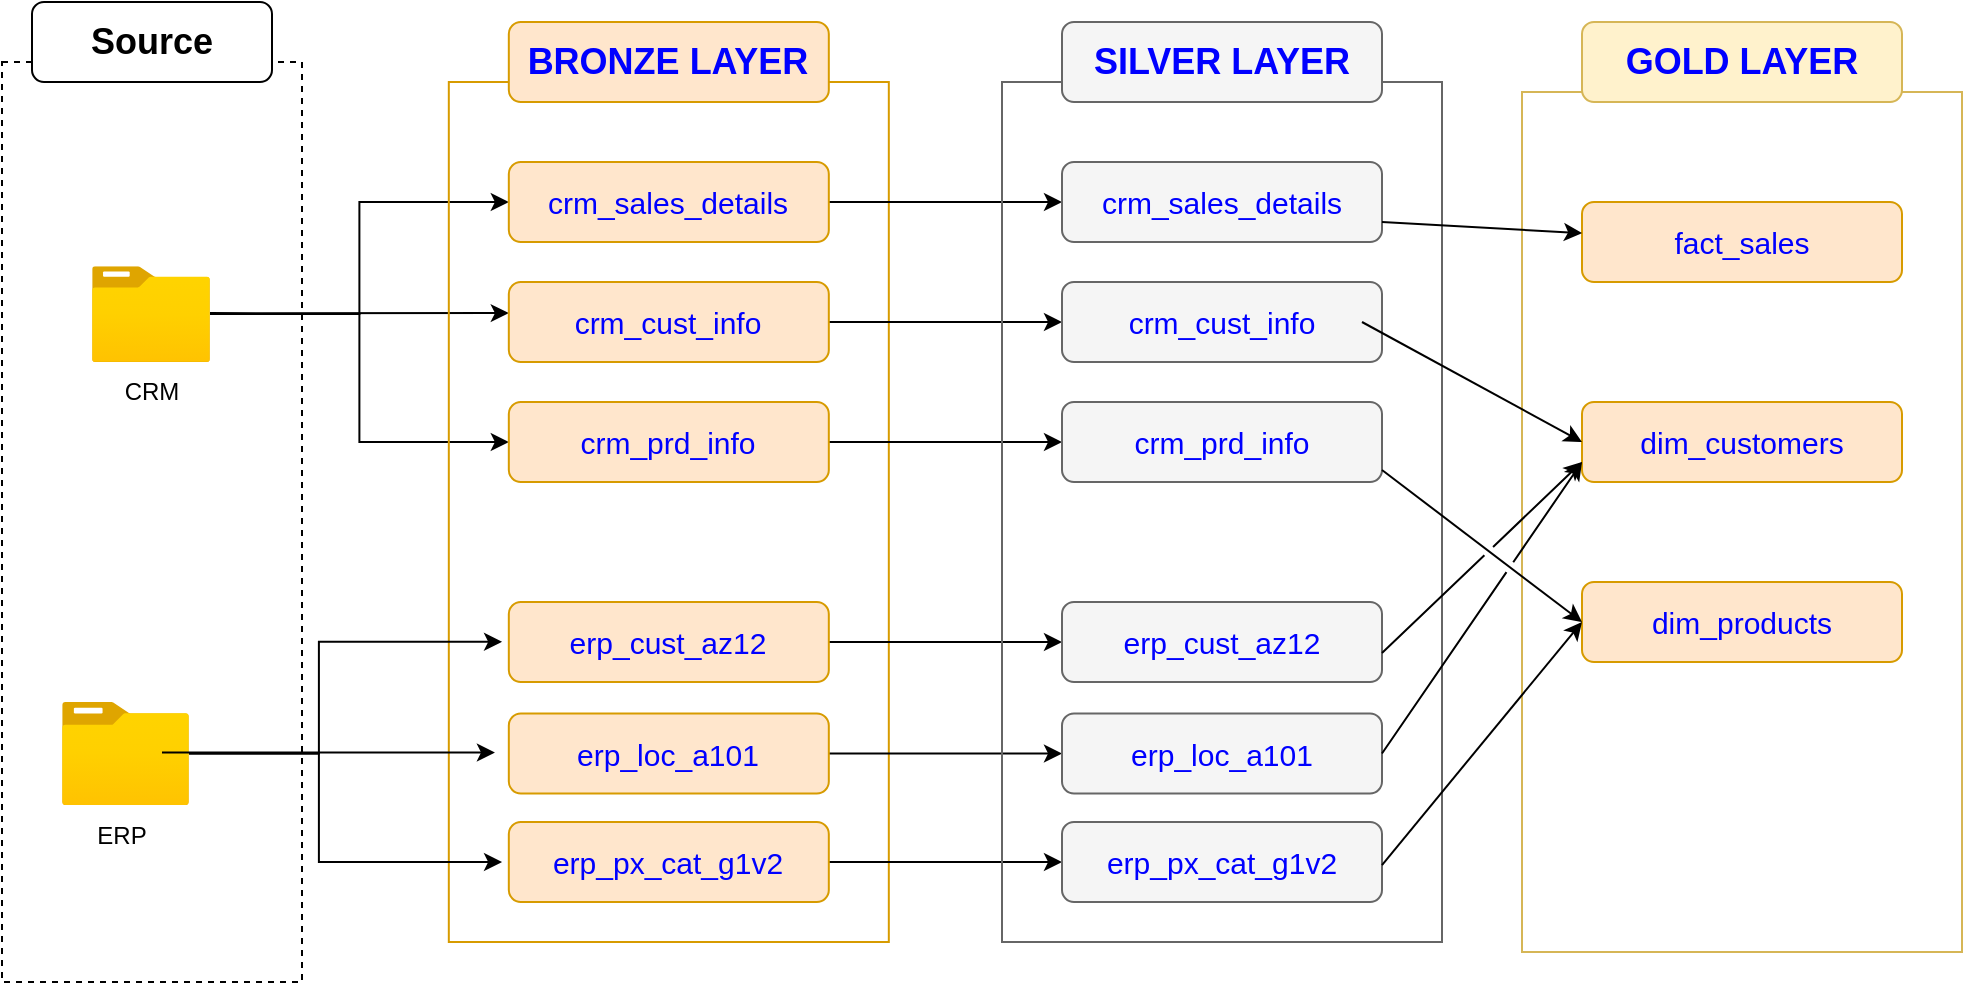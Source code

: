 <mxfile version="24.7.17">
  <diagram name="Page-1" id="7AYTSORXuS7OAUIZUSHZ">
    <mxGraphModel dx="1332" dy="558" grid="1" gridSize="10" guides="1" tooltips="1" connect="1" arrows="1" fold="1" page="1" pageScale="1" pageWidth="1169" pageHeight="827" math="0" shadow="0">
      <root>
        <mxCell id="0" />
        <mxCell id="1" parent="0" />
        <mxCell id="Giix5Szjgbii0EV0NEsa-1" value="" style="rounded=0;whiteSpace=wrap;html=1;fillColor=none;dashed=1;" vertex="1" parent="1">
          <mxGeometry x="70" y="40" width="150" height="460" as="geometry" />
        </mxCell>
        <mxCell id="Giix5Szjgbii0EV0NEsa-2" value="&lt;font style=&quot;font-size: 18px;&quot;&gt;&lt;b&gt;Source&lt;/b&gt;&lt;/font&gt;" style="rounded=1;whiteSpace=wrap;html=1;" vertex="1" parent="1">
          <mxGeometry x="85" y="10" width="120" height="40" as="geometry" />
        </mxCell>
        <mxCell id="Giix5Szjgbii0EV0NEsa-49" style="edgeStyle=orthogonalEdgeStyle;rounded=0;orthogonalLoop=1;jettySize=auto;html=1;entryX=0;entryY=0.5;entryDx=0;entryDy=0;" edge="1" parent="1" source="Giix5Szjgbii0EV0NEsa-3" target="Giix5Szjgbii0EV0NEsa-7">
          <mxGeometry relative="1" as="geometry" />
        </mxCell>
        <mxCell id="Giix5Szjgbii0EV0NEsa-50" style="edgeStyle=orthogonalEdgeStyle;rounded=0;orthogonalLoop=1;jettySize=auto;html=1;entryX=0;entryY=0.5;entryDx=0;entryDy=0;" edge="1" parent="1" source="Giix5Szjgbii0EV0NEsa-3" target="Giix5Szjgbii0EV0NEsa-8">
          <mxGeometry relative="1" as="geometry" />
        </mxCell>
        <mxCell id="Giix5Szjgbii0EV0NEsa-52" style="edgeStyle=orthogonalEdgeStyle;rounded=0;orthogonalLoop=1;jettySize=auto;html=1;entryX=0;entryY=0.5;entryDx=0;entryDy=0;" edge="1" parent="1">
          <mxGeometry relative="1" as="geometry">
            <mxPoint x="174" y="165.56" as="sourcePoint" />
            <mxPoint x="323.41" y="165.56" as="targetPoint" />
            <Array as="points">
              <mxPoint x="200" y="165.56" />
              <mxPoint x="200" y="165.56" />
            </Array>
          </mxGeometry>
        </mxCell>
        <mxCell id="Giix5Szjgbii0EV0NEsa-3" value="" style="image;aspect=fixed;html=1;points=[];align=center;fontSize=12;image=img/lib/azure2/general/Folder_Blank.svg;" vertex="1" parent="1">
          <mxGeometry x="115" y="142.12" width="59" height="47.88" as="geometry" />
        </mxCell>
        <mxCell id="Giix5Szjgbii0EV0NEsa-4" value="" style="image;aspect=fixed;html=1;points=[];align=center;fontSize=12;image=img/lib/azure2/general/Folder_Blank.svg;" vertex="1" parent="1">
          <mxGeometry x="100" y="360" width="63.5" height="51.53" as="geometry" />
        </mxCell>
        <mxCell id="Giix5Szjgbii0EV0NEsa-5" value="" style="rounded=0;whiteSpace=wrap;html=1;fillColor=none;strokeColor=#d79b00;" vertex="1" parent="1">
          <mxGeometry x="293.41" y="50" width="220" height="430" as="geometry" />
        </mxCell>
        <mxCell id="Giix5Szjgbii0EV0NEsa-6" value="&lt;font style=&quot;font-size: 18px;&quot;&gt;&lt;b&gt;BRONZE LAYER&lt;/b&gt;&lt;/font&gt;" style="rounded=1;whiteSpace=wrap;html=1;fillColor=#ffe6cc;strokeColor=#d79b00;fontColor=#0000FF;" vertex="1" parent="1">
          <mxGeometry x="323.41" y="20" width="160" height="40" as="geometry" />
        </mxCell>
        <mxCell id="Giix5Szjgbii0EV0NEsa-69" style="edgeStyle=orthogonalEdgeStyle;rounded=0;orthogonalLoop=1;jettySize=auto;html=1;entryX=0;entryY=0.5;entryDx=0;entryDy=0;" edge="1" parent="1" source="Giix5Szjgbii0EV0NEsa-7" target="Giix5Szjgbii0EV0NEsa-63">
          <mxGeometry relative="1" as="geometry" />
        </mxCell>
        <mxCell id="Giix5Szjgbii0EV0NEsa-7" value="&lt;font style=&quot;font-size: 15px;&quot;&gt;crm_sales_details&lt;/font&gt;" style="rounded=1;whiteSpace=wrap;html=1;fillColor=#ffe6cc;strokeColor=#d79b00;fontColor=#0000FF;" vertex="1" parent="1">
          <mxGeometry x="323.41" y="90" width="160" height="40" as="geometry" />
        </mxCell>
        <mxCell id="Giix5Szjgbii0EV0NEsa-71" style="edgeStyle=orthogonalEdgeStyle;rounded=0;orthogonalLoop=1;jettySize=auto;html=1;entryX=0;entryY=0.5;entryDx=0;entryDy=0;" edge="1" parent="1" source="Giix5Szjgbii0EV0NEsa-8" target="Giix5Szjgbii0EV0NEsa-64">
          <mxGeometry relative="1" as="geometry" />
        </mxCell>
        <mxCell id="Giix5Szjgbii0EV0NEsa-8" value="&lt;font style=&quot;font-size: 15px;&quot;&gt;crm_prd_info&lt;/font&gt;" style="rounded=1;whiteSpace=wrap;html=1;fillColor=#ffe6cc;strokeColor=#d79b00;fontColor=#0000FF;" vertex="1" parent="1">
          <mxGeometry x="323.41" y="210" width="160" height="40" as="geometry" />
        </mxCell>
        <mxCell id="Giix5Szjgbii0EV0NEsa-70" style="edgeStyle=orthogonalEdgeStyle;rounded=0;orthogonalLoop=1;jettySize=auto;html=1;" edge="1" parent="1" source="Giix5Szjgbii0EV0NEsa-9" target="Giix5Szjgbii0EV0NEsa-65">
          <mxGeometry relative="1" as="geometry" />
        </mxCell>
        <mxCell id="Giix5Szjgbii0EV0NEsa-9" value="&lt;font style=&quot;font-size: 15px;&quot;&gt;crm_cust_info&lt;/font&gt;" style="rounded=1;whiteSpace=wrap;html=1;fillColor=#ffe6cc;strokeColor=#d79b00;fontColor=#0000FF;" vertex="1" parent="1">
          <mxGeometry x="323.41" y="150" width="160" height="40" as="geometry" />
        </mxCell>
        <mxCell id="Giix5Szjgbii0EV0NEsa-72" style="edgeStyle=orthogonalEdgeStyle;rounded=0;orthogonalLoop=1;jettySize=auto;html=1;" edge="1" parent="1" source="Giix5Szjgbii0EV0NEsa-11" target="Giix5Szjgbii0EV0NEsa-66">
          <mxGeometry relative="1" as="geometry" />
        </mxCell>
        <mxCell id="Giix5Szjgbii0EV0NEsa-11" value="&lt;font style=&quot;font-size: 15px;&quot;&gt;erp_cust_az12&lt;/font&gt;" style="rounded=1;whiteSpace=wrap;html=1;fillColor=#ffe6cc;strokeColor=#d79b00;fontColor=#0000FF;" vertex="1" parent="1">
          <mxGeometry x="323.41" y="310" width="160" height="40" as="geometry" />
        </mxCell>
        <mxCell id="Giix5Szjgbii0EV0NEsa-73" style="edgeStyle=orthogonalEdgeStyle;rounded=0;orthogonalLoop=1;jettySize=auto;html=1;" edge="1" parent="1" source="Giix5Szjgbii0EV0NEsa-12" target="Giix5Szjgbii0EV0NEsa-67">
          <mxGeometry relative="1" as="geometry" />
        </mxCell>
        <mxCell id="Giix5Szjgbii0EV0NEsa-12" value="&lt;font style=&quot;font-size: 15px;&quot;&gt;erp_loc_a101&lt;/font&gt;" style="rounded=1;whiteSpace=wrap;html=1;fillColor=#ffe6cc;strokeColor=#d79b00;fontColor=#0000FF;" vertex="1" parent="1">
          <mxGeometry x="323.41" y="365.76" width="160" height="40" as="geometry" />
        </mxCell>
        <mxCell id="Giix5Szjgbii0EV0NEsa-74" style="edgeStyle=orthogonalEdgeStyle;rounded=0;orthogonalLoop=1;jettySize=auto;html=1;" edge="1" parent="1" source="Giix5Szjgbii0EV0NEsa-13" target="Giix5Szjgbii0EV0NEsa-68">
          <mxGeometry relative="1" as="geometry" />
        </mxCell>
        <mxCell id="Giix5Szjgbii0EV0NEsa-13" value="&lt;font style=&quot;font-size: 15px;&quot;&gt;erp_px_cat_g1v2&lt;/font&gt;" style="rounded=1;whiteSpace=wrap;html=1;fillColor=#ffe6cc;strokeColor=#d79b00;fontColor=#0000FF;" vertex="1" parent="1">
          <mxGeometry x="323.41" y="420" width="160" height="40" as="geometry" />
        </mxCell>
        <mxCell id="Giix5Szjgbii0EV0NEsa-53" value="ERP" style="text;html=1;align=center;verticalAlign=middle;whiteSpace=wrap;rounded=0;" vertex="1" parent="1">
          <mxGeometry x="100" y="411.53" width="60" height="30" as="geometry" />
        </mxCell>
        <mxCell id="Giix5Szjgbii0EV0NEsa-54" value="CRM" style="text;html=1;align=center;verticalAlign=middle;whiteSpace=wrap;rounded=0;" vertex="1" parent="1">
          <mxGeometry x="115" y="190" width="60" height="30" as="geometry" />
        </mxCell>
        <mxCell id="Giix5Szjgbii0EV0NEsa-58" style="edgeStyle=orthogonalEdgeStyle;rounded=0;orthogonalLoop=1;jettySize=auto;html=1;entryX=0.041;entryY=0.644;entryDx=0;entryDy=0;entryPerimeter=0;" edge="1" parent="1">
          <mxGeometry relative="1" as="geometry">
            <mxPoint x="150" y="385.3" as="sourcePoint" />
            <mxPoint x="316.47" y="385.26" as="targetPoint" />
          </mxGeometry>
        </mxCell>
        <mxCell id="Giix5Szjgbii0EV0NEsa-59" style="edgeStyle=orthogonalEdgeStyle;rounded=0;orthogonalLoop=1;jettySize=auto;html=1;entryX=0.121;entryY=0.651;entryDx=0;entryDy=0;entryPerimeter=0;" edge="1" parent="1" source="Giix5Szjgbii0EV0NEsa-4" target="Giix5Szjgbii0EV0NEsa-5">
          <mxGeometry relative="1" as="geometry" />
        </mxCell>
        <mxCell id="Giix5Szjgbii0EV0NEsa-60" style="edgeStyle=orthogonalEdgeStyle;rounded=0;orthogonalLoop=1;jettySize=auto;html=1;entryX=0.121;entryY=0.907;entryDx=0;entryDy=0;entryPerimeter=0;" edge="1" parent="1" source="Giix5Szjgbii0EV0NEsa-4" target="Giix5Szjgbii0EV0NEsa-5">
          <mxGeometry relative="1" as="geometry" />
        </mxCell>
        <mxCell id="Giix5Szjgbii0EV0NEsa-61" value="" style="rounded=0;whiteSpace=wrap;html=1;fillColor=none;strokeColor=#666666;fontColor=#333333;" vertex="1" parent="1">
          <mxGeometry x="570" y="50" width="220" height="430" as="geometry" />
        </mxCell>
        <mxCell id="Giix5Szjgbii0EV0NEsa-62" value="&lt;font style=&quot;font-size: 18px;&quot;&gt;&lt;b&gt;SILVER LAYER&lt;/b&gt;&lt;/font&gt;" style="rounded=1;whiteSpace=wrap;html=1;fillColor=#f5f5f5;strokeColor=#666666;fontColor=#0000FF;" vertex="1" parent="1">
          <mxGeometry x="600" y="20" width="160" height="40" as="geometry" />
        </mxCell>
        <mxCell id="Giix5Szjgbii0EV0NEsa-63" value="&lt;font style=&quot;font-size: 15px;&quot;&gt;crm_sales_details&lt;/font&gt;" style="rounded=1;whiteSpace=wrap;html=1;fillColor=#f5f5f5;strokeColor=#666666;fontColor=#0000FF;" vertex="1" parent="1">
          <mxGeometry x="600" y="90" width="160" height="40" as="geometry" />
        </mxCell>
        <mxCell id="Giix5Szjgbii0EV0NEsa-64" value="&lt;font style=&quot;font-size: 15px;&quot;&gt;crm_prd_info&lt;/font&gt;" style="rounded=1;whiteSpace=wrap;html=1;fillColor=#f5f5f5;strokeColor=#666666;fontColor=#0000FF;" vertex="1" parent="1">
          <mxGeometry x="600" y="210" width="160" height="40" as="geometry" />
        </mxCell>
        <mxCell id="Giix5Szjgbii0EV0NEsa-65" value="&lt;font style=&quot;font-size: 15px;&quot;&gt;crm_cust_info&lt;/font&gt;" style="rounded=1;whiteSpace=wrap;html=1;fillColor=#f5f5f5;strokeColor=#666666;fontColor=#0000FF;" vertex="1" parent="1">
          <mxGeometry x="600" y="150" width="160" height="40" as="geometry" />
        </mxCell>
        <mxCell id="Giix5Szjgbii0EV0NEsa-66" value="&lt;font style=&quot;font-size: 15px;&quot;&gt;erp_cust_az12&lt;/font&gt;" style="rounded=1;whiteSpace=wrap;html=1;fillColor=#f5f5f5;strokeColor=#666666;fontColor=#0000FF;" vertex="1" parent="1">
          <mxGeometry x="600" y="310" width="160" height="40" as="geometry" />
        </mxCell>
        <mxCell id="Giix5Szjgbii0EV0NEsa-67" value="&lt;font style=&quot;font-size: 15px;&quot;&gt;erp_loc_a101&lt;/font&gt;" style="rounded=1;whiteSpace=wrap;html=1;fillColor=#f5f5f5;strokeColor=#666666;fontColor=#0000FF;" vertex="1" parent="1">
          <mxGeometry x="600" y="365.76" width="160" height="40" as="geometry" />
        </mxCell>
        <mxCell id="Giix5Szjgbii0EV0NEsa-68" value="&lt;font style=&quot;font-size: 15px;&quot;&gt;erp_px_cat_g1v2&lt;/font&gt;" style="rounded=1;whiteSpace=wrap;html=1;fillColor=#f5f5f5;strokeColor=#666666;fontColor=#0000FF;" vertex="1" parent="1">
          <mxGeometry x="600" y="420" width="160" height="40" as="geometry" />
        </mxCell>
        <mxCell id="Giix5Szjgbii0EV0NEsa-75" value="" style="rounded=0;whiteSpace=wrap;html=1;fillColor=none;strokeColor=#d6b656;" vertex="1" parent="1">
          <mxGeometry x="830" y="55" width="220" height="430" as="geometry" />
        </mxCell>
        <mxCell id="Giix5Szjgbii0EV0NEsa-76" value="&lt;font color=&quot;#0000ff&quot; style=&quot;font-size: 18px;&quot;&gt;&lt;b&gt;GOLD LAYER&lt;/b&gt;&lt;/font&gt;" style="rounded=1;whiteSpace=wrap;html=1;fillColor=#fff2cc;strokeColor=#d6b656;" vertex="1" parent="1">
          <mxGeometry x="860" y="20" width="160" height="40" as="geometry" />
        </mxCell>
        <mxCell id="Giix5Szjgbii0EV0NEsa-77" value="&lt;font color=&quot;#0000ff&quot;&gt;&lt;span style=&quot;font-size: 15px;&quot;&gt;fact_sales&lt;/span&gt;&lt;/font&gt;" style="rounded=1;whiteSpace=wrap;html=1;fillColor=#ffe6cc;strokeColor=#d79b00;" vertex="1" parent="1">
          <mxGeometry x="860" y="110" width="160" height="40" as="geometry" />
        </mxCell>
        <mxCell id="Giix5Szjgbii0EV0NEsa-78" value="&lt;font color=&quot;#0000ff&quot; style=&quot;font-size: 15px;&quot;&gt;dim_products&lt;/font&gt;" style="rounded=1;whiteSpace=wrap;html=1;fillColor=#ffe6cc;strokeColor=#d79b00;" vertex="1" parent="1">
          <mxGeometry x="860" y="300" width="160" height="40" as="geometry" />
        </mxCell>
        <mxCell id="Giix5Szjgbii0EV0NEsa-79" value="&lt;font color=&quot;#0000ff&quot; style=&quot;font-size: 15px;&quot;&gt;dim_customers&lt;/font&gt;" style="rounded=1;whiteSpace=wrap;html=1;fillColor=#ffe6cc;strokeColor=#d79b00;" vertex="1" parent="1">
          <mxGeometry x="860" y="210" width="160" height="40" as="geometry" />
        </mxCell>
        <mxCell id="Giix5Szjgbii0EV0NEsa-83" value="" style="endArrow=classic;html=1;rounded=0;exitX=1;exitY=0.75;exitDx=0;exitDy=0;" edge="1" parent="1" source="Giix5Szjgbii0EV0NEsa-63" target="Giix5Szjgbii0EV0NEsa-77">
          <mxGeometry width="50" height="50" relative="1" as="geometry">
            <mxPoint x="760" y="140" as="sourcePoint" />
            <mxPoint x="810" y="90" as="targetPoint" />
          </mxGeometry>
        </mxCell>
        <mxCell id="Giix5Szjgbii0EV0NEsa-84" value="" style="endArrow=classic;html=1;rounded=0;exitX=1;exitY=0.75;exitDx=0;exitDy=0;" edge="1" parent="1">
          <mxGeometry width="50" height="50" relative="1" as="geometry">
            <mxPoint x="750" y="170" as="sourcePoint" />
            <mxPoint x="860" y="230" as="targetPoint" />
          </mxGeometry>
        </mxCell>
        <mxCell id="Giix5Szjgbii0EV0NEsa-85" value="" style="endArrow=classic;html=1;rounded=0;exitX=1;exitY=0.75;exitDx=0;exitDy=0;entryX=0;entryY=0.5;entryDx=0;entryDy=0;jumpStyle=gap;" edge="1" parent="1" target="Giix5Szjgbii0EV0NEsa-78">
          <mxGeometry width="50" height="50" relative="1" as="geometry">
            <mxPoint x="760" y="244" as="sourcePoint" />
            <mxPoint x="870" y="300" as="targetPoint" />
          </mxGeometry>
        </mxCell>
        <mxCell id="Giix5Szjgbii0EV0NEsa-86" value="" style="endArrow=classic;html=1;rounded=0;exitX=1;exitY=0.75;exitDx=0;exitDy=0;entryX=0;entryY=0.75;entryDx=0;entryDy=0;jumpStyle=gap;" edge="1" parent="1" target="Giix5Szjgbii0EV0NEsa-79">
          <mxGeometry width="50" height="50" relative="1" as="geometry">
            <mxPoint x="760" y="335.53" as="sourcePoint" />
            <mxPoint x="860" y="411.53" as="targetPoint" />
          </mxGeometry>
        </mxCell>
        <mxCell id="Giix5Szjgbii0EV0NEsa-87" value="" style="endArrow=classic;html=1;rounded=0;exitX=1;exitY=0.5;exitDx=0;exitDy=0;jumpStyle=gap;" edge="1" parent="1" source="Giix5Szjgbii0EV0NEsa-67">
          <mxGeometry width="50" height="50" relative="1" as="geometry">
            <mxPoint x="770" y="345.53" as="sourcePoint" />
            <mxPoint x="860" y="240" as="targetPoint" />
          </mxGeometry>
        </mxCell>
        <mxCell id="Giix5Szjgbii0EV0NEsa-88" value="" style="endArrow=classic;html=1;rounded=0;exitX=1;exitY=0.5;exitDx=0;exitDy=0;entryX=0;entryY=0.5;entryDx=0;entryDy=0;jumpStyle=gap;" edge="1" parent="1" target="Giix5Szjgbii0EV0NEsa-78">
          <mxGeometry width="50" height="50" relative="1" as="geometry">
            <mxPoint x="760" y="441.53" as="sourcePoint" />
            <mxPoint x="860" y="295.53" as="targetPoint" />
          </mxGeometry>
        </mxCell>
      </root>
    </mxGraphModel>
  </diagram>
</mxfile>
